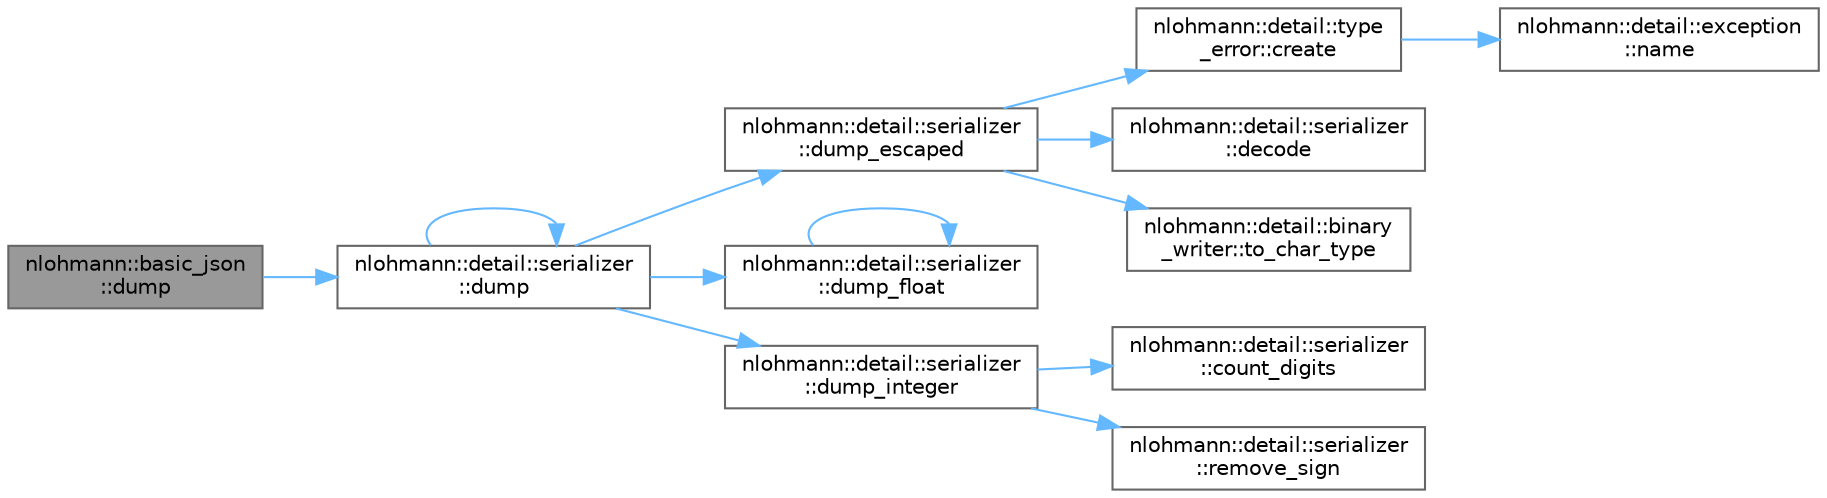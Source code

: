 digraph "nlohmann::basic_json::dump"
{
 // LATEX_PDF_SIZE
  bgcolor="transparent";
  edge [fontname=Helvetica,fontsize=10,labelfontname=Helvetica,labelfontsize=10];
  node [fontname=Helvetica,fontsize=10,shape=box,height=0.2,width=0.4];
  rankdir="LR";
  Node1 [label="nlohmann::basic_json\l::dump",height=0.2,width=0.4,color="gray40", fillcolor="grey60", style="filled", fontcolor="black",tooltip="serialization"];
  Node1 -> Node2 [color="steelblue1",style="solid"];
  Node2 [label="nlohmann::detail::serializer\l::dump",height=0.2,width=0.4,color="grey40", fillcolor="white", style="filled",URL="$a02055.html#a95460ebd1a535a543e5a0ec52e00f48b",tooltip="internal implementation of the serialization function"];
  Node2 -> Node2 [color="steelblue1",style="solid"];
  Node2 -> Node3 [color="steelblue1",style="solid"];
  Node3 [label="nlohmann::detail::serializer\l::dump_escaped",height=0.2,width=0.4,color="grey40", fillcolor="white", style="filled",URL="$a02055.html#ac1f8d1165b44149bd8be397dce68ea05",tooltip="dump escaped string"];
  Node3 -> Node4 [color="steelblue1",style="solid"];
  Node4 [label="nlohmann::detail::type\l_error::create",height=0.2,width=0.4,color="grey40", fillcolor="white", style="filled",URL="$a01571.html#aecc083aea4b698c33d042670ba50c10f",tooltip=" "];
  Node4 -> Node5 [color="steelblue1",style="solid"];
  Node5 [label="nlohmann::detail::exception\l::name",height=0.2,width=0.4,color="grey40", fillcolor="white", style="filled",URL="$a01559.html#abf41a7e9178356314082284e6cfea278",tooltip=" "];
  Node3 -> Node6 [color="steelblue1",style="solid"];
  Node6 [label="nlohmann::detail::serializer\l::decode",height=0.2,width=0.4,color="grey40", fillcolor="white", style="filled",URL="$a02055.html#abdcc4fd1dc5d3afb6c0817e4c89b1242",tooltip="check whether a string is UTF-8 encoded"];
  Node3 -> Node7 [color="steelblue1",style="solid"];
  Node7 [label="nlohmann::detail::binary\l_writer::to_char_type",height=0.2,width=0.4,color="grey40", fillcolor="white", style="filled",URL="$a02039.html#ab77aa48692bd4e64e4f051ce6aeb6d2d",tooltip=" "];
  Node2 -> Node8 [color="steelblue1",style="solid"];
  Node8 [label="nlohmann::detail::serializer\l::dump_float",height=0.2,width=0.4,color="grey40", fillcolor="white", style="filled",URL="$a02055.html#a6d652a3bfa581cf1cd7790d6d11ea52f",tooltip="dump a floating-point number"];
  Node8 -> Node8 [color="steelblue1",style="solid"];
  Node2 -> Node9 [color="steelblue1",style="solid"];
  Node9 [label="nlohmann::detail::serializer\l::dump_integer",height=0.2,width=0.4,color="grey40", fillcolor="white", style="filled",URL="$a02055.html#a944f6dea8dbe2961da145d2f62fa2c2f",tooltip="dump an integer"];
  Node9 -> Node10 [color="steelblue1",style="solid"];
  Node10 [label="nlohmann::detail::serializer\l::count_digits",height=0.2,width=0.4,color="grey40", fillcolor="white", style="filled",URL="$a02055.html#a10692e98ea1f5a64de1d0b8e0e724b99",tooltip="count digits"];
  Node9 -> Node11 [color="steelblue1",style="solid"];
  Node11 [label="nlohmann::detail::serializer\l::remove_sign",height=0.2,width=0.4,color="grey40", fillcolor="white", style="filled",URL="$a02055.html#a45bcb8ea41e4db5461e979d4b1d5e5e7",tooltip=" "];
}
